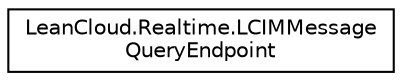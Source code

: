 digraph "Graphical Class Hierarchy"
{
  edge [fontname="Helvetica",fontsize="10",labelfontname="Helvetica",labelfontsize="10"];
  node [fontname="Helvetica",fontsize="10",shape=record];
  rankdir="LR";
  Node1 [label="LeanCloud.Realtime.LCIMMessage\lQueryEndpoint",height=0.2,width=0.4,color="black", fillcolor="white", style="filled",URL="$classLeanCloud_1_1Realtime_1_1LCIMMessageQueryEndpoint.html"];
}
